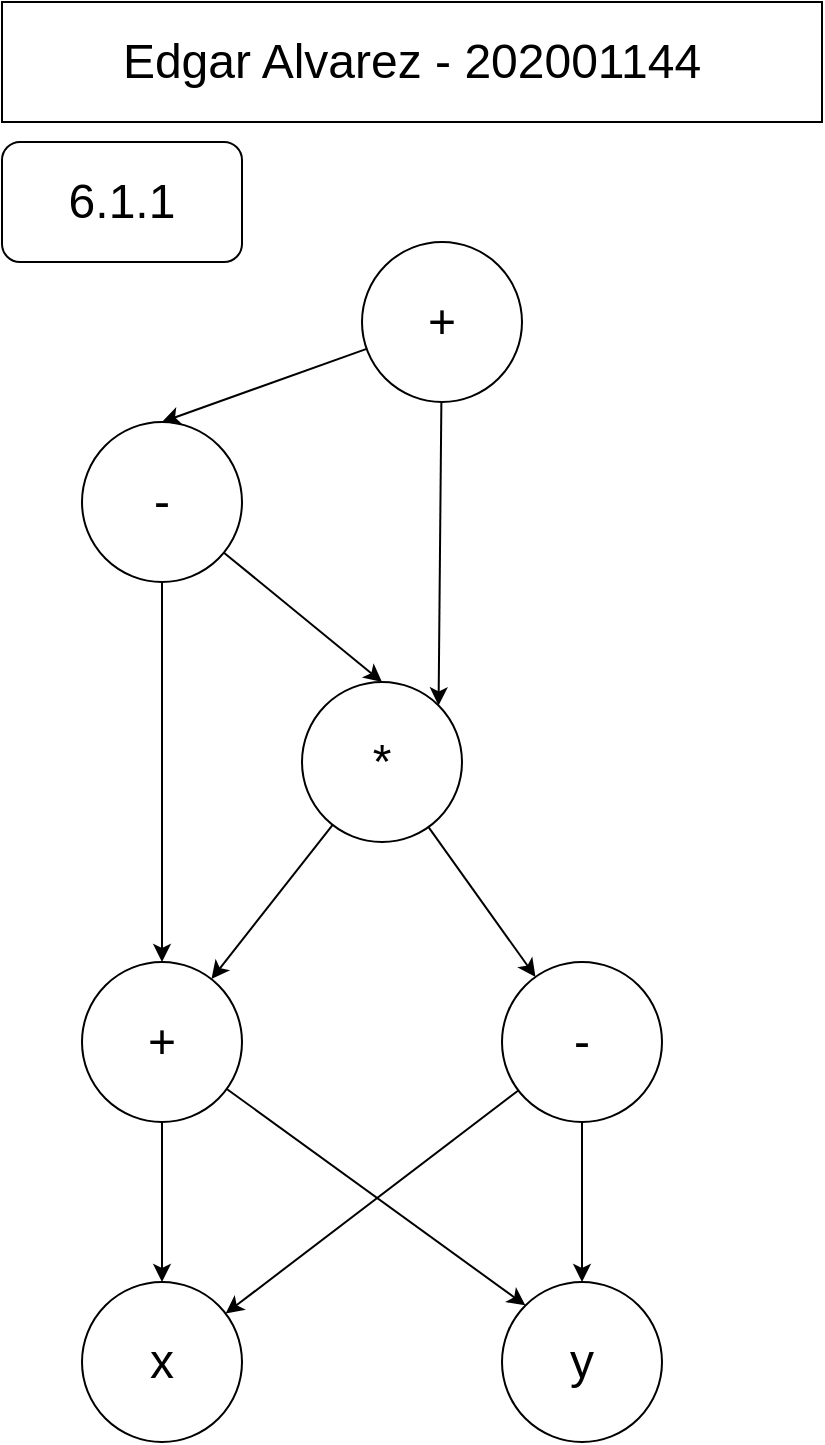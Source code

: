 <mxfile version="24.1.0" type="github">
  <diagram name="Page-1" id="ShOJZOdcozLiZB4Zi4mf">
    <mxGraphModel dx="838" dy="438" grid="1" gridSize="10" guides="1" tooltips="1" connect="1" arrows="1" fold="1" page="1" pageScale="1" pageWidth="850" pageHeight="1400" math="0" shadow="0">
      <root>
        <mxCell id="0" />
        <mxCell id="1" parent="0" />
        <mxCell id="2BrftuQvteU4rKJWlO9--18" style="edgeStyle=none;rounded=0;orthogonalLoop=1;jettySize=auto;html=1;entryX=0.5;entryY=0;entryDx=0;entryDy=0;strokeColor=default;align=center;verticalAlign=middle;fontFamily=Helvetica;fontSize=24;fontColor=default;labelBackgroundColor=default;endArrow=classic;" edge="1" parent="1" source="2BrftuQvteU4rKJWlO9--1" target="2BrftuQvteU4rKJWlO9--4">
          <mxGeometry relative="1" as="geometry" />
        </mxCell>
        <mxCell id="2BrftuQvteU4rKJWlO9--19" style="edgeStyle=none;rounded=0;orthogonalLoop=1;jettySize=auto;html=1;entryX=0.5;entryY=0;entryDx=0;entryDy=0;strokeColor=default;align=center;verticalAlign=middle;fontFamily=Helvetica;fontSize=24;fontColor=default;labelBackgroundColor=default;endArrow=classic;" edge="1" parent="1" source="2BrftuQvteU4rKJWlO9--1" target="2BrftuQvteU4rKJWlO9--5">
          <mxGeometry relative="1" as="geometry" />
        </mxCell>
        <mxCell id="2BrftuQvteU4rKJWlO9--1" value="-" style="ellipse;whiteSpace=wrap;html=1;aspect=fixed;fontSize=24;" vertex="1" parent="1">
          <mxGeometry x="60" y="240" width="80" height="80" as="geometry" />
        </mxCell>
        <mxCell id="2BrftuQvteU4rKJWlO9--16" style="edgeStyle=none;rounded=0;orthogonalLoop=1;jettySize=auto;html=1;strokeColor=default;align=center;verticalAlign=middle;fontFamily=Helvetica;fontSize=24;fontColor=default;labelBackgroundColor=default;endArrow=classic;" edge="1" parent="1" source="2BrftuQvteU4rKJWlO9--4" target="2BrftuQvteU4rKJWlO9--5">
          <mxGeometry relative="1" as="geometry" />
        </mxCell>
        <mxCell id="2BrftuQvteU4rKJWlO9--17" style="edgeStyle=none;rounded=0;orthogonalLoop=1;jettySize=auto;html=1;strokeColor=default;align=center;verticalAlign=middle;fontFamily=Helvetica;fontSize=24;fontColor=default;labelBackgroundColor=default;endArrow=classic;" edge="1" parent="1" source="2BrftuQvteU4rKJWlO9--4" target="2BrftuQvteU4rKJWlO9--6">
          <mxGeometry relative="1" as="geometry" />
        </mxCell>
        <mxCell id="2BrftuQvteU4rKJWlO9--4" value="*" style="ellipse;whiteSpace=wrap;html=1;aspect=fixed;strokeColor=default;align=center;verticalAlign=middle;fontFamily=Helvetica;fontSize=24;fontColor=default;fillColor=default;" vertex="1" parent="1">
          <mxGeometry x="170" y="370" width="80" height="80" as="geometry" />
        </mxCell>
        <mxCell id="2BrftuQvteU4rKJWlO9--9" style="rounded=0;orthogonalLoop=1;jettySize=auto;html=1;fontFamily=Helvetica;fontSize=24;fontColor=default;" edge="1" parent="1" source="2BrftuQvteU4rKJWlO9--5" target="2BrftuQvteU4rKJWlO9--7">
          <mxGeometry relative="1" as="geometry" />
        </mxCell>
        <mxCell id="2BrftuQvteU4rKJWlO9--10" style="edgeStyle=none;rounded=0;orthogonalLoop=1;jettySize=auto;html=1;entryX=0;entryY=0;entryDx=0;entryDy=0;strokeColor=default;align=center;verticalAlign=middle;fontFamily=Helvetica;fontSize=24;fontColor=default;labelBackgroundColor=default;endArrow=classic;" edge="1" parent="1" source="2BrftuQvteU4rKJWlO9--5" target="2BrftuQvteU4rKJWlO9--8">
          <mxGeometry relative="1" as="geometry" />
        </mxCell>
        <mxCell id="2BrftuQvteU4rKJWlO9--5" value="+" style="ellipse;whiteSpace=wrap;html=1;aspect=fixed;strokeColor=default;align=center;verticalAlign=middle;fontFamily=Helvetica;fontSize=24;fontColor=default;fillColor=default;" vertex="1" parent="1">
          <mxGeometry x="60" y="510" width="80" height="80" as="geometry" />
        </mxCell>
        <mxCell id="2BrftuQvteU4rKJWlO9--23" style="edgeStyle=none;rounded=0;orthogonalLoop=1;jettySize=auto;html=1;strokeColor=default;align=center;verticalAlign=middle;fontFamily=Helvetica;fontSize=24;fontColor=default;labelBackgroundColor=default;endArrow=classic;" edge="1" parent="1" source="2BrftuQvteU4rKJWlO9--6" target="2BrftuQvteU4rKJWlO9--7">
          <mxGeometry relative="1" as="geometry" />
        </mxCell>
        <mxCell id="2BrftuQvteU4rKJWlO9--24" style="edgeStyle=none;rounded=0;orthogonalLoop=1;jettySize=auto;html=1;entryX=0.5;entryY=0;entryDx=0;entryDy=0;strokeColor=default;align=center;verticalAlign=middle;fontFamily=Helvetica;fontSize=24;fontColor=default;labelBackgroundColor=default;endArrow=classic;" edge="1" parent="1" source="2BrftuQvteU4rKJWlO9--6" target="2BrftuQvteU4rKJWlO9--8">
          <mxGeometry relative="1" as="geometry" />
        </mxCell>
        <mxCell id="2BrftuQvteU4rKJWlO9--6" value="-" style="ellipse;whiteSpace=wrap;html=1;aspect=fixed;strokeColor=default;align=center;verticalAlign=middle;fontFamily=Helvetica;fontSize=24;fontColor=default;fillColor=default;" vertex="1" parent="1">
          <mxGeometry x="270" y="510" width="80" height="80" as="geometry" />
        </mxCell>
        <mxCell id="2BrftuQvteU4rKJWlO9--7" value="x" style="ellipse;whiteSpace=wrap;html=1;aspect=fixed;strokeColor=default;align=center;verticalAlign=middle;fontFamily=Helvetica;fontSize=24;fontColor=default;fillColor=default;" vertex="1" parent="1">
          <mxGeometry x="60" y="670" width="80" height="80" as="geometry" />
        </mxCell>
        <mxCell id="2BrftuQvteU4rKJWlO9--8" value="y" style="ellipse;whiteSpace=wrap;html=1;aspect=fixed;strokeColor=default;align=center;verticalAlign=middle;fontFamily=Helvetica;fontSize=24;fontColor=default;fillColor=default;" vertex="1" parent="1">
          <mxGeometry x="270" y="670" width="80" height="80" as="geometry" />
        </mxCell>
        <mxCell id="2BrftuQvteU4rKJWlO9--22" style="edgeStyle=none;rounded=0;orthogonalLoop=1;jettySize=auto;html=1;entryX=1;entryY=0;entryDx=0;entryDy=0;strokeColor=default;align=center;verticalAlign=middle;fontFamily=Helvetica;fontSize=24;fontColor=default;labelBackgroundColor=default;endArrow=classic;" edge="1" parent="1" source="2BrftuQvteU4rKJWlO9--20" target="2BrftuQvteU4rKJWlO9--4">
          <mxGeometry relative="1" as="geometry" />
        </mxCell>
        <mxCell id="2BrftuQvteU4rKJWlO9--20" value="+" style="ellipse;whiteSpace=wrap;html=1;aspect=fixed;strokeColor=default;align=center;verticalAlign=middle;fontFamily=Helvetica;fontSize=24;fontColor=default;labelBackgroundColor=default;fillColor=default;" vertex="1" parent="1">
          <mxGeometry x="200" y="150" width="80" height="80" as="geometry" />
        </mxCell>
        <mxCell id="2BrftuQvteU4rKJWlO9--21" style="edgeStyle=none;rounded=0;orthogonalLoop=1;jettySize=auto;html=1;entryX=0.5;entryY=0;entryDx=0;entryDy=0;strokeColor=default;align=center;verticalAlign=middle;fontFamily=Helvetica;fontSize=24;fontColor=default;labelBackgroundColor=default;endArrow=classic;" edge="1" parent="1" source="2BrftuQvteU4rKJWlO9--20" target="2BrftuQvteU4rKJWlO9--1">
          <mxGeometry relative="1" as="geometry" />
        </mxCell>
        <mxCell id="2BrftuQvteU4rKJWlO9--25" value="Edgar Alvarez - 202001144" style="rounded=0;whiteSpace=wrap;html=1;strokeColor=default;align=center;verticalAlign=middle;fontFamily=Helvetica;fontSize=24;fontColor=default;labelBackgroundColor=default;fillColor=default;" vertex="1" parent="1">
          <mxGeometry x="20" y="30" width="410" height="60" as="geometry" />
        </mxCell>
        <mxCell id="2BrftuQvteU4rKJWlO9--26" value="6.1.1" style="rounded=1;whiteSpace=wrap;html=1;strokeColor=default;align=center;verticalAlign=middle;fontFamily=Helvetica;fontSize=24;fontColor=default;labelBackgroundColor=default;fillColor=default;" vertex="1" parent="1">
          <mxGeometry x="20" y="100" width="120" height="60" as="geometry" />
        </mxCell>
      </root>
    </mxGraphModel>
  </diagram>
</mxfile>
